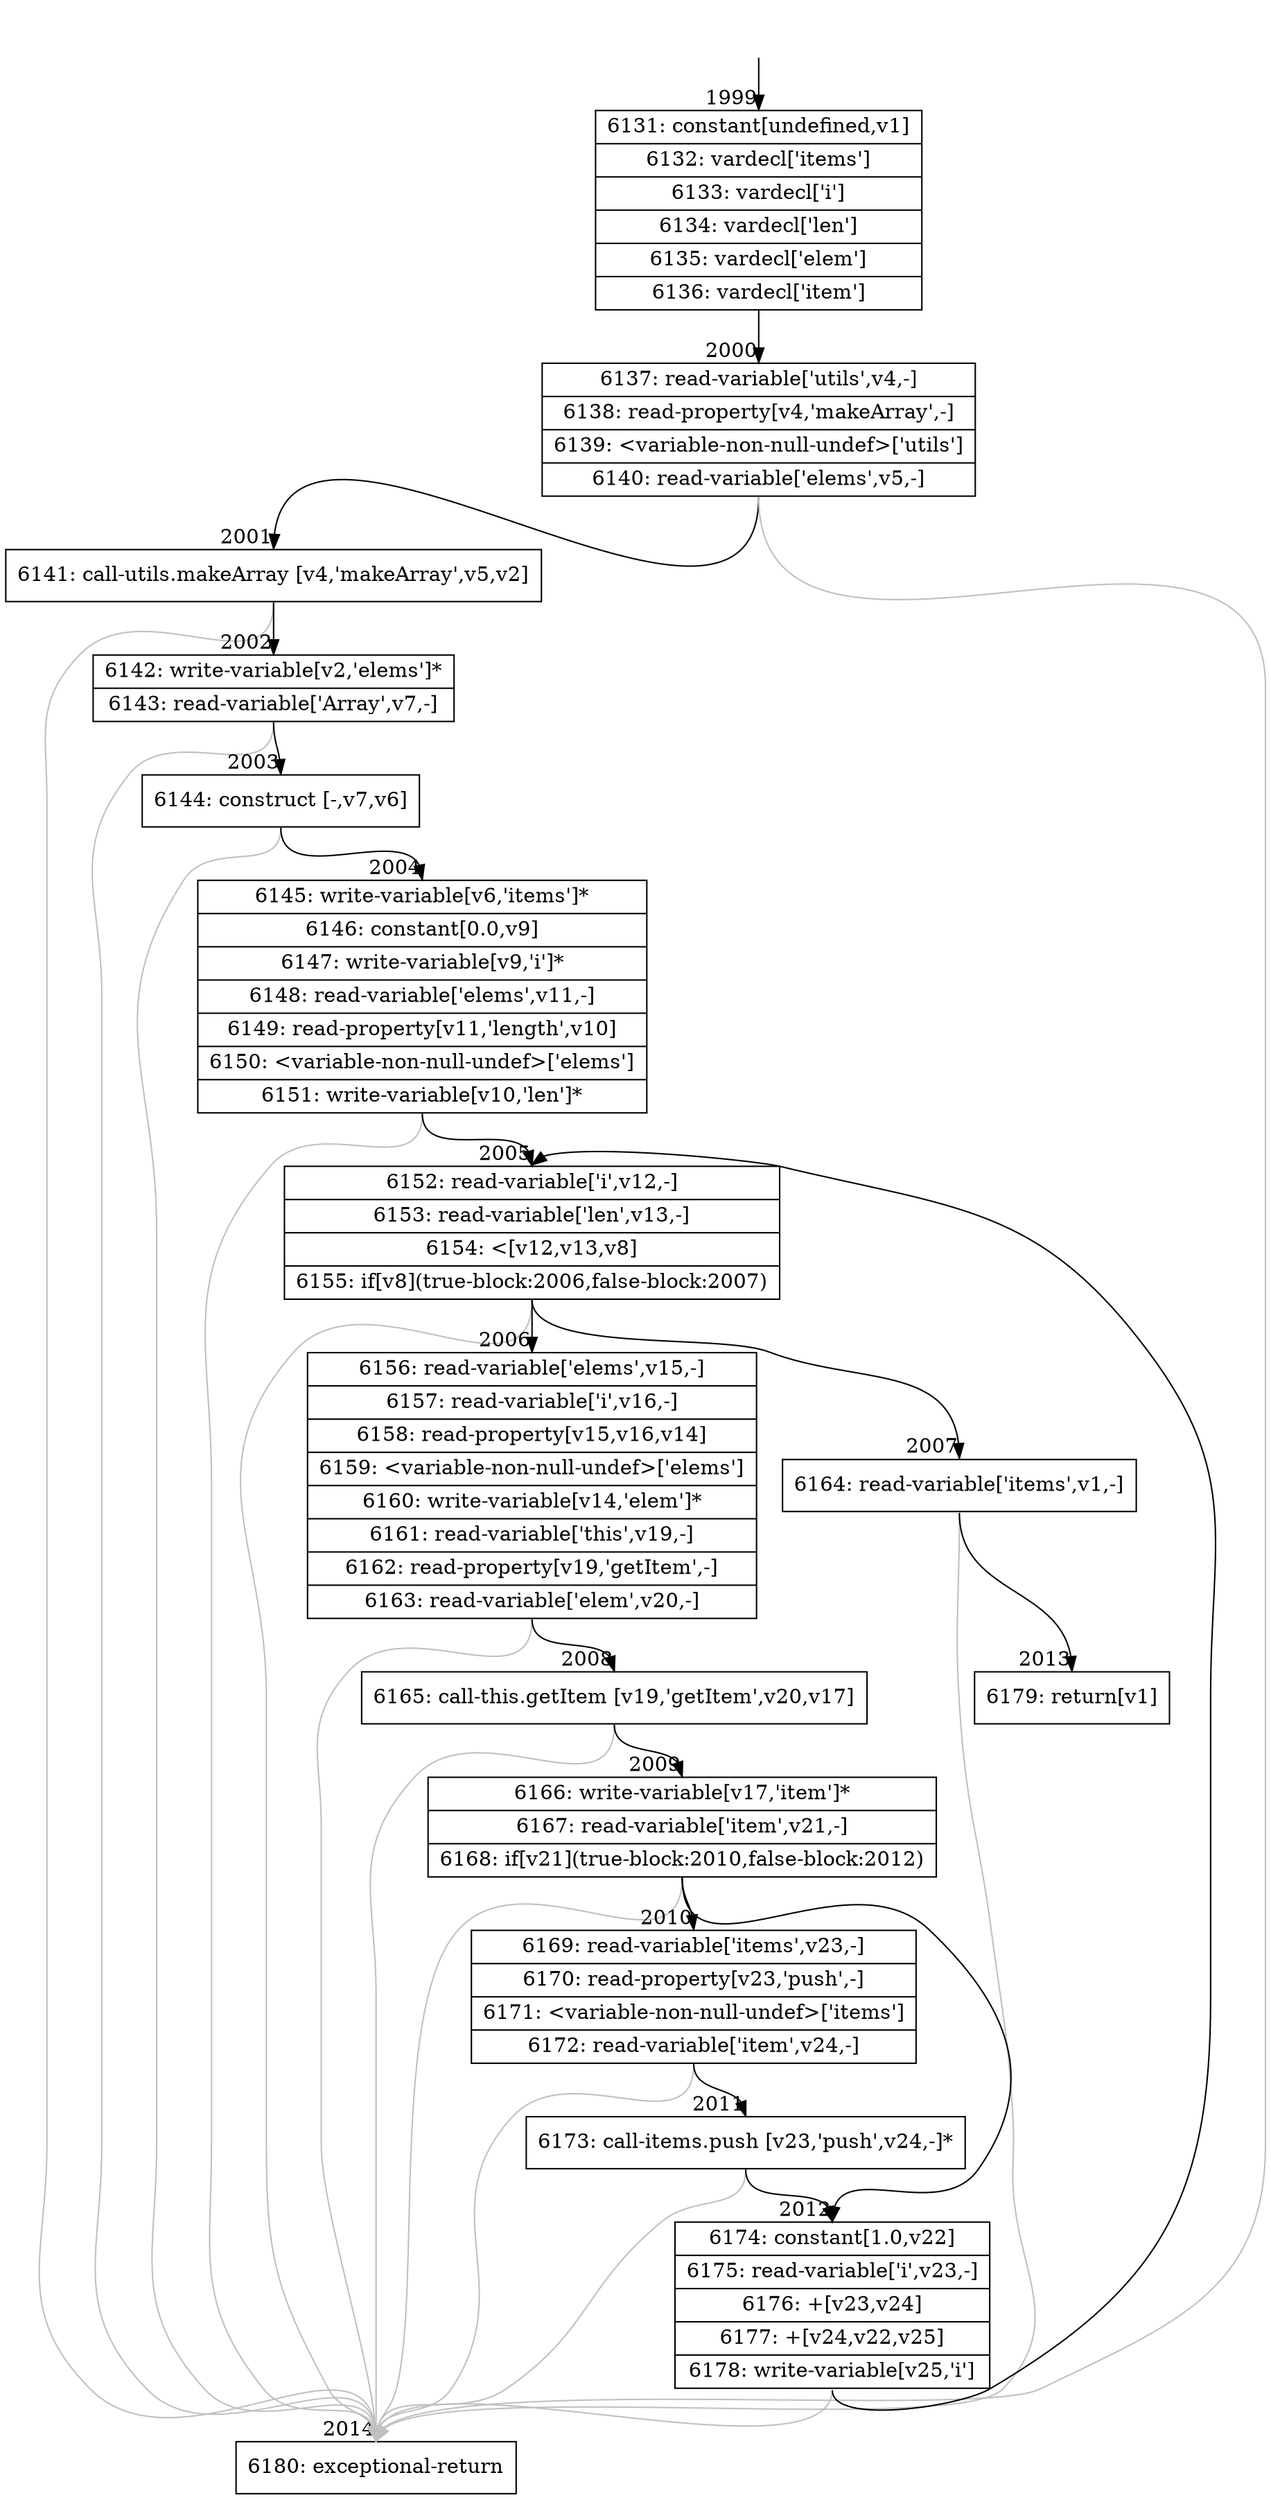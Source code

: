 digraph {
rankdir="TD"
BB_entry185[shape=none,label=""];
BB_entry185 -> BB1999 [tailport=s, headport=n, headlabel="    1999"]
BB1999 [shape=record label="{6131: constant[undefined,v1]|6132: vardecl['items']|6133: vardecl['i']|6134: vardecl['len']|6135: vardecl['elem']|6136: vardecl['item']}" ] 
BB1999 -> BB2000 [tailport=s, headport=n, headlabel="      2000"]
BB2000 [shape=record label="{6137: read-variable['utils',v4,-]|6138: read-property[v4,'makeArray',-]|6139: \<variable-non-null-undef\>['utils']|6140: read-variable['elems',v5,-]}" ] 
BB2000 -> BB2001 [tailport=s, headport=n, headlabel="      2001"]
BB2000 -> BB2014 [tailport=s, headport=n, color=gray, headlabel="      2014"]
BB2001 [shape=record label="{6141: call-utils.makeArray [v4,'makeArray',v5,v2]}" ] 
BB2001 -> BB2002 [tailport=s, headport=n, headlabel="      2002"]
BB2001 -> BB2014 [tailport=s, headport=n, color=gray]
BB2002 [shape=record label="{6142: write-variable[v2,'elems']*|6143: read-variable['Array',v7,-]}" ] 
BB2002 -> BB2003 [tailport=s, headport=n, headlabel="      2003"]
BB2002 -> BB2014 [tailport=s, headport=n, color=gray]
BB2003 [shape=record label="{6144: construct [-,v7,v6]}" ] 
BB2003 -> BB2004 [tailport=s, headport=n, headlabel="      2004"]
BB2003 -> BB2014 [tailport=s, headport=n, color=gray]
BB2004 [shape=record label="{6145: write-variable[v6,'items']*|6146: constant[0.0,v9]|6147: write-variable[v9,'i']*|6148: read-variable['elems',v11,-]|6149: read-property[v11,'length',v10]|6150: \<variable-non-null-undef\>['elems']|6151: write-variable[v10,'len']*}" ] 
BB2004 -> BB2005 [tailport=s, headport=n, headlabel="      2005"]
BB2004 -> BB2014 [tailport=s, headport=n, color=gray]
BB2005 [shape=record label="{6152: read-variable['i',v12,-]|6153: read-variable['len',v13,-]|6154: \<[v12,v13,v8]|6155: if[v8](true-block:2006,false-block:2007)}" ] 
BB2005 -> BB2006 [tailport=s, headport=n, headlabel="      2006"]
BB2005 -> BB2007 [tailport=s, headport=n, headlabel="      2007"]
BB2005 -> BB2014 [tailport=s, headport=n, color=gray]
BB2006 [shape=record label="{6156: read-variable['elems',v15,-]|6157: read-variable['i',v16,-]|6158: read-property[v15,v16,v14]|6159: \<variable-non-null-undef\>['elems']|6160: write-variable[v14,'elem']*|6161: read-variable['this',v19,-]|6162: read-property[v19,'getItem',-]|6163: read-variable['elem',v20,-]}" ] 
BB2006 -> BB2008 [tailport=s, headport=n, headlabel="      2008"]
BB2006 -> BB2014 [tailport=s, headport=n, color=gray]
BB2007 [shape=record label="{6164: read-variable['items',v1,-]}" ] 
BB2007 -> BB2013 [tailport=s, headport=n, headlabel="      2013"]
BB2007 -> BB2014 [tailport=s, headport=n, color=gray]
BB2008 [shape=record label="{6165: call-this.getItem [v19,'getItem',v20,v17]}" ] 
BB2008 -> BB2009 [tailport=s, headport=n, headlabel="      2009"]
BB2008 -> BB2014 [tailport=s, headport=n, color=gray]
BB2009 [shape=record label="{6166: write-variable[v17,'item']*|6167: read-variable['item',v21,-]|6168: if[v21](true-block:2010,false-block:2012)}" ] 
BB2009 -> BB2010 [tailport=s, headport=n, headlabel="      2010"]
BB2009 -> BB2012 [tailport=s, headport=n, headlabel="      2012"]
BB2009 -> BB2014 [tailport=s, headport=n, color=gray]
BB2010 [shape=record label="{6169: read-variable['items',v23,-]|6170: read-property[v23,'push',-]|6171: \<variable-non-null-undef\>['items']|6172: read-variable['item',v24,-]}" ] 
BB2010 -> BB2011 [tailport=s, headport=n, headlabel="      2011"]
BB2010 -> BB2014 [tailport=s, headport=n, color=gray]
BB2011 [shape=record label="{6173: call-items.push [v23,'push',v24,-]*}" ] 
BB2011 -> BB2012 [tailport=s, headport=n]
BB2011 -> BB2014 [tailport=s, headport=n, color=gray]
BB2012 [shape=record label="{6174: constant[1.0,v22]|6175: read-variable['i',v23,-]|6176: +[v23,v24]|6177: +[v24,v22,v25]|6178: write-variable[v25,'i']}" ] 
BB2012 -> BB2005 [tailport=s, headport=n]
BB2012 -> BB2014 [tailport=s, headport=n, color=gray]
BB2013 [shape=record label="{6179: return[v1]}" ] 
BB2014 [shape=record label="{6180: exceptional-return}" ] 
//#$~ 2811
}
